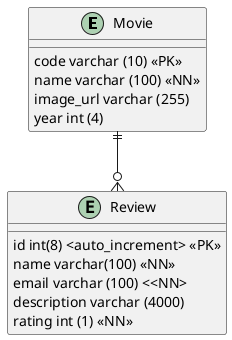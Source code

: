 @startuml "Model Entidad Relacion"

Entity Movie {
      code varchar (10) <<PK>>
      name varchar (100) <<NN>>
      image_url varchar (255)
      year int (4)
}

Entity Review {
      id int(8) <auto_increment> <<PK>>
      name varchar(100) <<NN>>
      email varchar (100) <<NN>
      description varchar (4000)
      rating int (1) <<NN>>
}

Movie ||--o{ Review 




@enduml